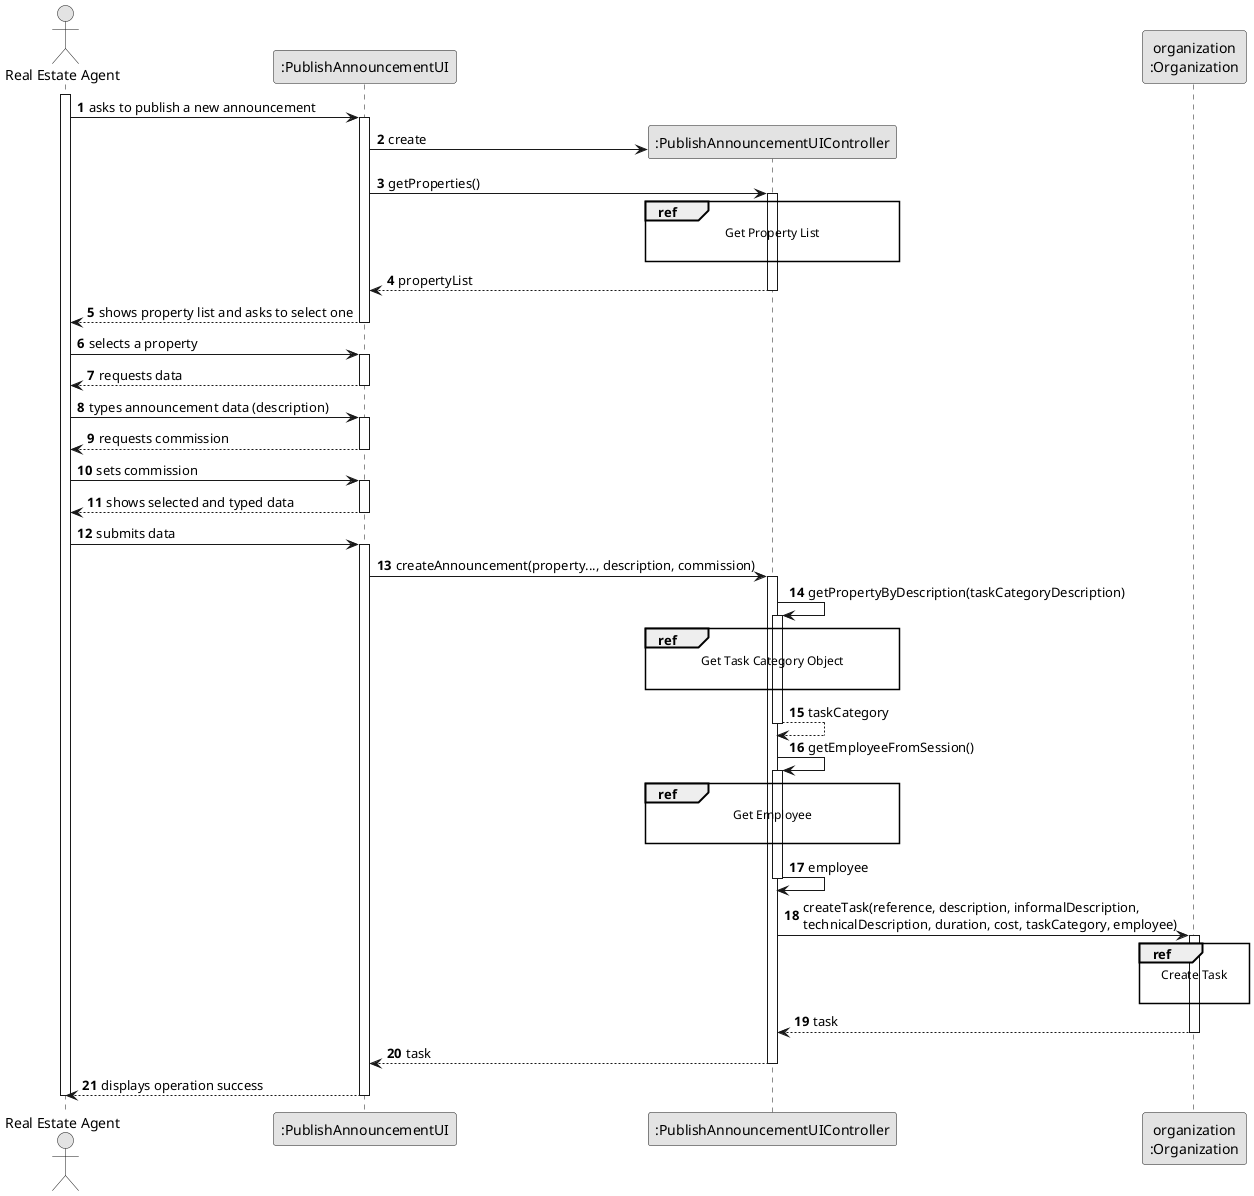 @startuml
skinparam monochrome true
skinparam packageStyle rectangle
skinparam shadowing false

autonumber

'hide footbox
actor "Real Estate Agent" as ADM
participant ":PublishAnnouncementUI" as UI
participant ":PublishAnnouncementUIController" as CTRL
participant "organization\n:Organization" as ORG

activate ADM

    ADM -> UI : asks to publish a new announcement

    activate UI

        UI -> CTRL** : create
        UI -> CTRL : getProperties()
        ref over CTRL
            Get Property List

        end ref

        activate CTRL

            CTRL --> UI : propertyList
        deactivate CTRL

        UI --> ADM : shows property list and asks to select one
    deactivate UI

    ADM -> UI : selects a property
    activate UI

        UI --> ADM : requests data
    deactivate UI

    ADM -> UI : types announcement data (description)
    activate UI

        UI --> ADM : requests commission
    deactivate UI

    ADM -> UI : sets commission
    activate UI

        UI ---> ADM : shows selected and typed data
        deactivate UI

    ADM -> UI : submits data
    activate UI

        UI -> CTRL : createAnnouncement(property..., description, commission)
        activate CTRL

            CTRL -> CTRL : getPropertyByDescription(taskCategoryDescription)
            activate CTRL

                ref over CTRL
                    Get Task Category Object

                end ref

                CTRL --> CTRL : taskCategory
            deactivate CTRL

            CTRL -> CTRL : getEmployeeFromSession()
            activate CTRL

                ref over CTRL
                    Get Employee

                end ref
                CTRL -> CTRL : employee
            deactivate CTRL

            CTRL -> ORG: createTask(reference, description, informalDescription,\ntechnicalDescription, duration, cost, taskCategory, employee)
            activate ORG

                ref over ORG
                    Create Task

                end

                ORG --> CTRL : task
            deactivate ORG

            CTRL --> UI: task
            deactivate CTRL
            UI --> ADM: displays operation success
    deactivate UI

deactivate ADM

@enduml